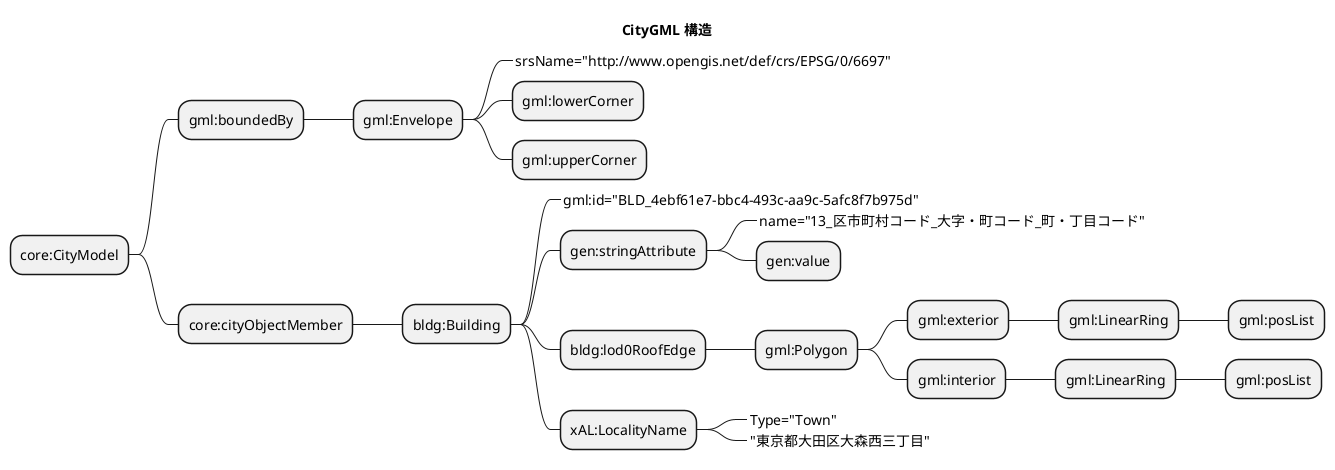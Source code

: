 @startmindmap
title CityGML 構造

* core:CityModel
** gml:boundedBy
*** gml:Envelope
****_ srsName="http://www.opengis.net/def/crs/EPSG/0/6697"
**** gml:lowerCorner
**** gml:upperCorner
** core:cityObjectMember
*** bldg:Building
****_ gml:id="BLD_4ebf61e7-bbc4-493c-aa9c-5afc8f7b975d"
**** gen:stringAttribute
*****_ name="13_区市町村コード_大字・町コード_町・丁目コード"
***** gen:value
**** bldg:lod0RoofEdge
***** gml:Polygon
****** gml:exterior
******* gml:LinearRing
******** gml:posList
****** gml:interior
******* gml:LinearRing
******** gml:posList
**** xAL:LocalityName
*****_ Type="Town"
*****_ "東京都大田区大森西三丁目"

@endmindmap